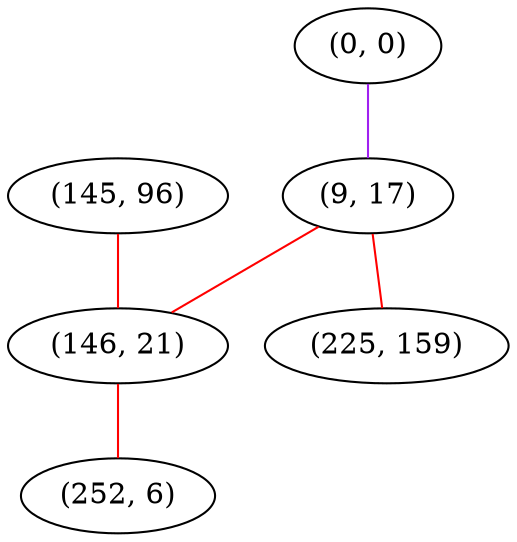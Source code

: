 graph "" {
"(0, 0)";
"(145, 96)";
"(9, 17)";
"(146, 21)";
"(252, 6)";
"(225, 159)";
"(0, 0)" -- "(9, 17)"  [color=purple, key=0, weight=4];
"(145, 96)" -- "(146, 21)"  [color=red, key=0, weight=1];
"(9, 17)" -- "(146, 21)"  [color=red, key=0, weight=1];
"(9, 17)" -- "(225, 159)"  [color=red, key=0, weight=1];
"(146, 21)" -- "(252, 6)"  [color=red, key=0, weight=1];
}
